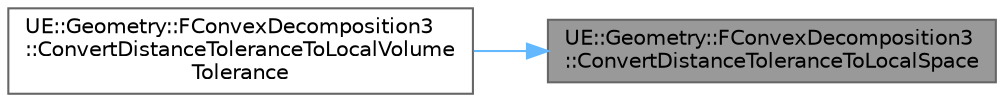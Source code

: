 digraph "UE::Geometry::FConvexDecomposition3::ConvertDistanceToleranceToLocalSpace"
{
 // INTERACTIVE_SVG=YES
 // LATEX_PDF_SIZE
  bgcolor="transparent";
  edge [fontname=Helvetica,fontsize=10,labelfontname=Helvetica,labelfontsize=10];
  node [fontname=Helvetica,fontsize=10,shape=box,height=0.2,width=0.4];
  rankdir="RL";
  Node1 [id="Node000001",label="UE::Geometry::FConvexDecomposition3\l::ConvertDistanceToleranceToLocalSpace",height=0.2,width=0.4,color="gray40", fillcolor="grey60", style="filled", fontcolor="black",tooltip=" "];
  Node1 -> Node2 [id="edge1_Node000001_Node000002",dir="back",color="steelblue1",style="solid",tooltip=" "];
  Node2 [id="Node000002",label="UE::Geometry::FConvexDecomposition3\l::ConvertDistanceToleranceToLocalVolume\lTolerance",height=0.2,width=0.4,color="grey40", fillcolor="white", style="filled",URL="$d4/d83/classUE_1_1Geometry_1_1FConvexDecomposition3.html#af1bbf4f8b4b4d2dc8b2d2c29e8f8d6a5",tooltip=" "];
}
